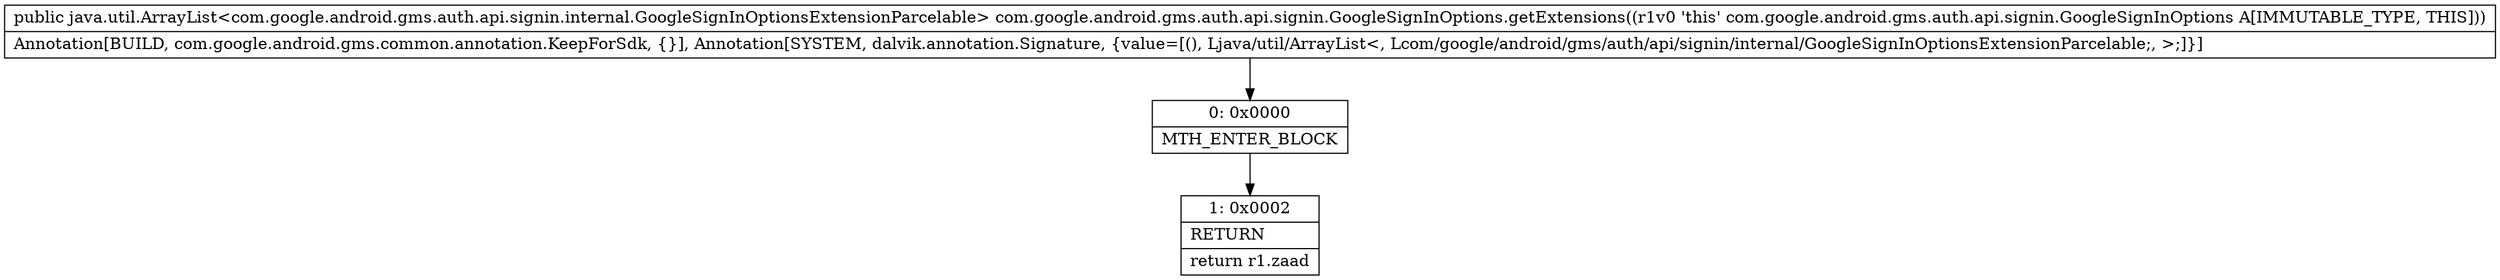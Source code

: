digraph "CFG forcom.google.android.gms.auth.api.signin.GoogleSignInOptions.getExtensions()Ljava\/util\/ArrayList;" {
Node_0 [shape=record,label="{0\:\ 0x0000|MTH_ENTER_BLOCK\l}"];
Node_1 [shape=record,label="{1\:\ 0x0002|RETURN\l|return r1.zaad\l}"];
MethodNode[shape=record,label="{public java.util.ArrayList\<com.google.android.gms.auth.api.signin.internal.GoogleSignInOptionsExtensionParcelable\> com.google.android.gms.auth.api.signin.GoogleSignInOptions.getExtensions((r1v0 'this' com.google.android.gms.auth.api.signin.GoogleSignInOptions A[IMMUTABLE_TYPE, THIS]))  | Annotation[BUILD, com.google.android.gms.common.annotation.KeepForSdk, \{\}], Annotation[SYSTEM, dalvik.annotation.Signature, \{value=[(), Ljava\/util\/ArrayList\<, Lcom\/google\/android\/gms\/auth\/api\/signin\/internal\/GoogleSignInOptionsExtensionParcelable;, \>;]\}]\l}"];
MethodNode -> Node_0;
Node_0 -> Node_1;
}


